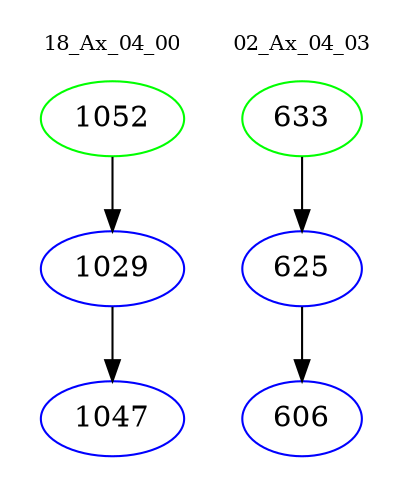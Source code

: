 digraph{
subgraph cluster_0 {
color = white
label = "18_Ax_04_00";
fontsize=10;
T0_1052 [label="1052", color="green"]
T0_1052 -> T0_1029 [color="black"]
T0_1029 [label="1029", color="blue"]
T0_1029 -> T0_1047 [color="black"]
T0_1047 [label="1047", color="blue"]
}
subgraph cluster_1 {
color = white
label = "02_Ax_04_03";
fontsize=10;
T1_633 [label="633", color="green"]
T1_633 -> T1_625 [color="black"]
T1_625 [label="625", color="blue"]
T1_625 -> T1_606 [color="black"]
T1_606 [label="606", color="blue"]
}
}

